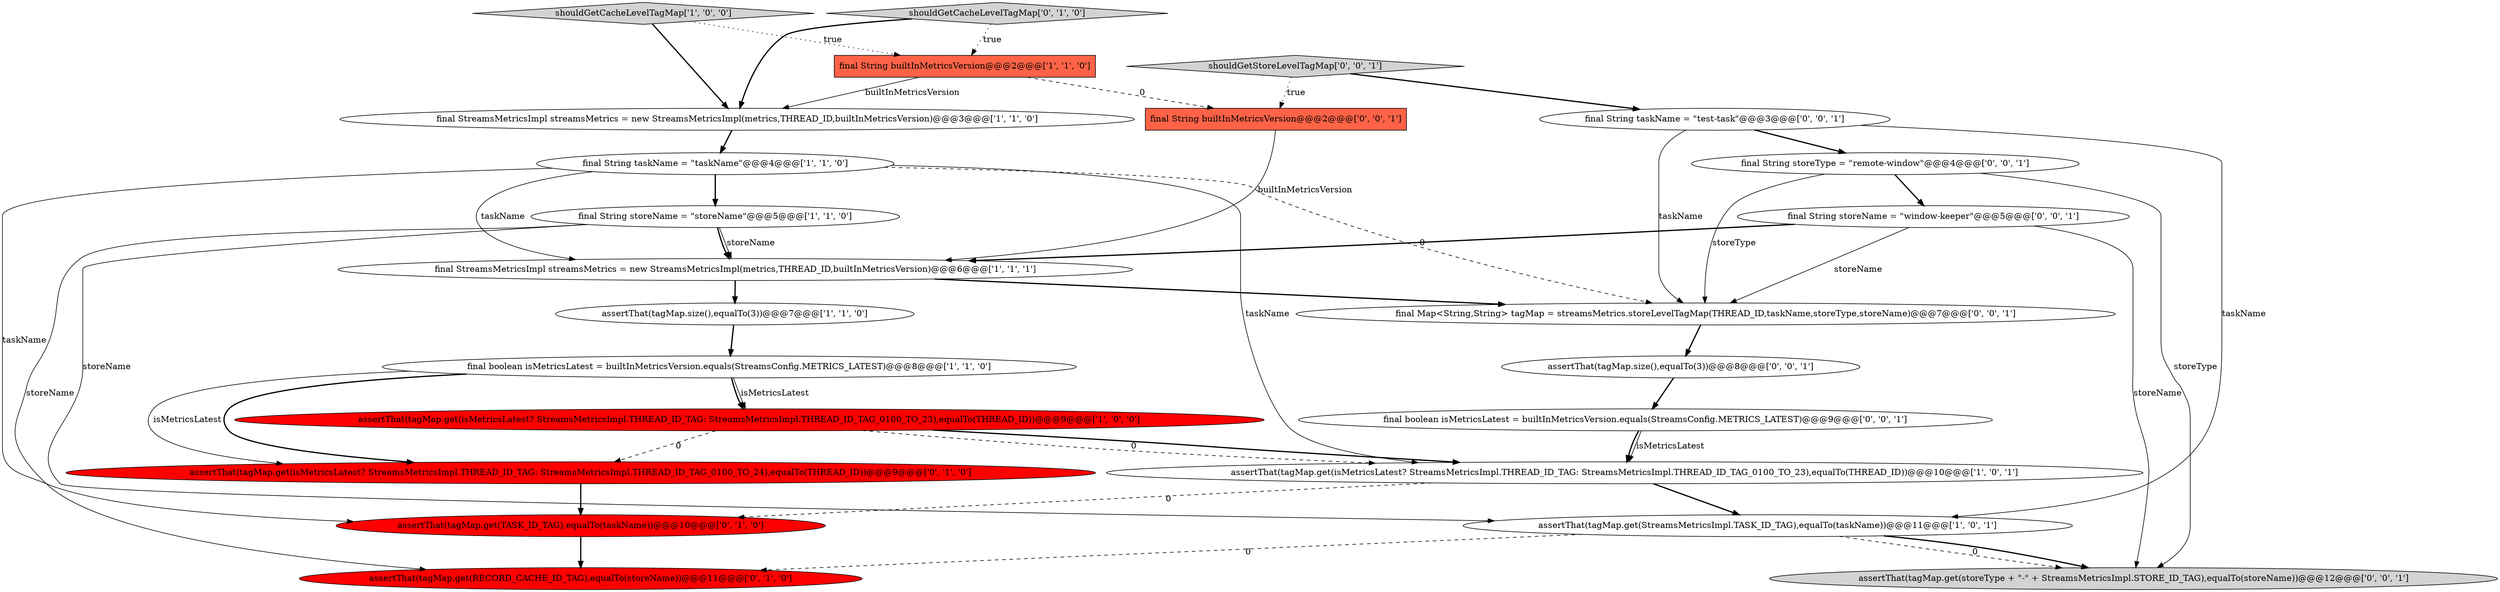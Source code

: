 digraph {
12 [style = filled, label = "assertThat(tagMap.get(TASK_ID_TAG),equalTo(taskName))@@@10@@@['0', '1', '0']", fillcolor = red, shape = ellipse image = "AAA1AAABBB2BBB"];
2 [style = filled, label = "assertThat(tagMap.get(StreamsMetricsImpl.TASK_ID_TAG),equalTo(taskName))@@@11@@@['1', '0', '1']", fillcolor = white, shape = ellipse image = "AAA0AAABBB1BBB"];
23 [style = filled, label = "assertThat(tagMap.get(storeType + \"-\" + StreamsMetricsImpl.STORE_ID_TAG),equalTo(storeName))@@@12@@@['0', '0', '1']", fillcolor = lightgray, shape = ellipse image = "AAA0AAABBB3BBB"];
8 [style = filled, label = "final StreamsMetricsImpl streamsMetrics = new StreamsMetricsImpl(metrics,THREAD_ID,builtInMetricsVersion)@@@3@@@['1', '1', '0']", fillcolor = white, shape = ellipse image = "AAA0AAABBB1BBB"];
16 [style = filled, label = "assertThat(tagMap.size(),equalTo(3))@@@8@@@['0', '0', '1']", fillcolor = white, shape = ellipse image = "AAA0AAABBB3BBB"];
13 [style = filled, label = "assertThat(tagMap.get(RECORD_CACHE_ID_TAG),equalTo(storeName))@@@11@@@['0', '1', '0']", fillcolor = red, shape = ellipse image = "AAA1AAABBB2BBB"];
5 [style = filled, label = "final StreamsMetricsImpl streamsMetrics = new StreamsMetricsImpl(metrics,THREAD_ID,builtInMetricsVersion)@@@6@@@['1', '1', '1']", fillcolor = white, shape = ellipse image = "AAA0AAABBB1BBB"];
10 [style = filled, label = "assertThat(tagMap.get(isMetricsLatest? StreamsMetricsImpl.THREAD_ID_TAG: StreamsMetricsImpl.THREAD_ID_TAG_0100_TO_23),equalTo(THREAD_ID))@@@10@@@['1', '0', '1']", fillcolor = white, shape = ellipse image = "AAA0AAABBB1BBB"];
21 [style = filled, label = "final boolean isMetricsLatest = builtInMetricsVersion.equals(StreamsConfig.METRICS_LATEST)@@@9@@@['0', '0', '1']", fillcolor = white, shape = ellipse image = "AAA0AAABBB3BBB"];
22 [style = filled, label = "final String storeType = \"remote-window\"@@@4@@@['0', '0', '1']", fillcolor = white, shape = ellipse image = "AAA0AAABBB3BBB"];
3 [style = filled, label = "final String storeName = \"storeName\"@@@5@@@['1', '1', '0']", fillcolor = white, shape = ellipse image = "AAA0AAABBB1BBB"];
7 [style = filled, label = "final String builtInMetricsVersion@@@2@@@['1', '1', '0']", fillcolor = tomato, shape = box image = "AAA0AAABBB1BBB"];
4 [style = filled, label = "assertThat(tagMap.size(),equalTo(3))@@@7@@@['1', '1', '0']", fillcolor = white, shape = ellipse image = "AAA0AAABBB1BBB"];
14 [style = filled, label = "assertThat(tagMap.get(isMetricsLatest? StreamsMetricsImpl.THREAD_ID_TAG: StreamsMetricsImpl.THREAD_ID_TAG_0100_TO_24),equalTo(THREAD_ID))@@@9@@@['0', '1', '0']", fillcolor = red, shape = ellipse image = "AAA1AAABBB2BBB"];
6 [style = filled, label = "final boolean isMetricsLatest = builtInMetricsVersion.equals(StreamsConfig.METRICS_LATEST)@@@8@@@['1', '1', '0']", fillcolor = white, shape = ellipse image = "AAA0AAABBB1BBB"];
9 [style = filled, label = "shouldGetCacheLevelTagMap['1', '0', '0']", fillcolor = lightgray, shape = diamond image = "AAA0AAABBB1BBB"];
20 [style = filled, label = "final Map<String,String> tagMap = streamsMetrics.storeLevelTagMap(THREAD_ID,taskName,storeType,storeName)@@@7@@@['0', '0', '1']", fillcolor = white, shape = ellipse image = "AAA0AAABBB3BBB"];
19 [style = filled, label = "final String builtInMetricsVersion@@@2@@@['0', '0', '1']", fillcolor = tomato, shape = box image = "AAA0AAABBB3BBB"];
17 [style = filled, label = "final String storeName = \"window-keeper\"@@@5@@@['0', '0', '1']", fillcolor = white, shape = ellipse image = "AAA0AAABBB3BBB"];
18 [style = filled, label = "shouldGetStoreLevelTagMap['0', '0', '1']", fillcolor = lightgray, shape = diamond image = "AAA0AAABBB3BBB"];
15 [style = filled, label = "final String taskName = \"test-task\"@@@3@@@['0', '0', '1']", fillcolor = white, shape = ellipse image = "AAA0AAABBB3BBB"];
11 [style = filled, label = "shouldGetCacheLevelTagMap['0', '1', '0']", fillcolor = lightgray, shape = diamond image = "AAA0AAABBB2BBB"];
0 [style = filled, label = "final String taskName = \"taskName\"@@@4@@@['1', '1', '0']", fillcolor = white, shape = ellipse image = "AAA0AAABBB1BBB"];
1 [style = filled, label = "assertThat(tagMap.get(isMetricsLatest? StreamsMetricsImpl.THREAD_ID_TAG: StreamsMetricsImpl.THREAD_ID_TAG_0100_TO_23),equalTo(THREAD_ID))@@@9@@@['1', '0', '0']", fillcolor = red, shape = ellipse image = "AAA1AAABBB1BBB"];
2->23 [style = dashed, label="0"];
17->20 [style = solid, label="storeName"];
0->3 [style = bold, label=""];
11->7 [style = dotted, label="true"];
21->10 [style = bold, label=""];
17->5 [style = bold, label=""];
21->10 [style = solid, label="isMetricsLatest"];
5->20 [style = bold, label=""];
1->14 [style = dashed, label="0"];
4->6 [style = bold, label=""];
18->15 [style = bold, label=""];
18->19 [style = dotted, label="true"];
10->12 [style = dashed, label="0"];
19->5 [style = solid, label="builtInMetricsVersion"];
3->13 [style = solid, label="storeName"];
0->10 [style = solid, label="taskName"];
7->8 [style = solid, label="builtInMetricsVersion"];
22->23 [style = solid, label="storeType"];
1->10 [style = dashed, label="0"];
3->2 [style = solid, label="storeName"];
17->23 [style = solid, label="storeName"];
9->8 [style = bold, label=""];
0->20 [style = dashed, label="0"];
22->20 [style = solid, label="storeType"];
15->22 [style = bold, label=""];
8->0 [style = bold, label=""];
6->14 [style = bold, label=""];
2->23 [style = bold, label=""];
6->1 [style = bold, label=""];
12->13 [style = bold, label=""];
6->1 [style = solid, label="isMetricsLatest"];
3->5 [style = bold, label=""];
3->5 [style = solid, label="storeName"];
20->16 [style = bold, label=""];
7->19 [style = dashed, label="0"];
2->13 [style = dashed, label="0"];
0->12 [style = solid, label="taskName"];
16->21 [style = bold, label=""];
14->12 [style = bold, label=""];
5->4 [style = bold, label=""];
15->2 [style = solid, label="taskName"];
22->17 [style = bold, label=""];
11->8 [style = bold, label=""];
0->5 [style = solid, label="taskName"];
10->2 [style = bold, label=""];
9->7 [style = dotted, label="true"];
6->14 [style = solid, label="isMetricsLatest"];
1->10 [style = bold, label=""];
15->20 [style = solid, label="taskName"];
}
